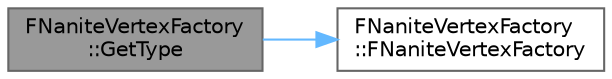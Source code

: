 digraph "FNaniteVertexFactory::GetType"
{
 // INTERACTIVE_SVG=YES
 // LATEX_PDF_SIZE
  bgcolor="transparent";
  edge [fontname=Helvetica,fontsize=10,labelfontname=Helvetica,labelfontsize=10];
  node [fontname=Helvetica,fontsize=10,shape=box,height=0.2,width=0.4];
  rankdir="LR";
  Node1 [id="Node000001",label="FNaniteVertexFactory\l::GetType",height=0.2,width=0.4,color="gray40", fillcolor="grey60", style="filled", fontcolor="black",tooltip=" "];
  Node1 -> Node2 [id="edge1_Node000001_Node000002",color="steelblue1",style="solid",tooltip=" "];
  Node2 [id="Node000002",label="FNaniteVertexFactory\l::FNaniteVertexFactory",height=0.2,width=0.4,color="grey40", fillcolor="white", style="filled",URL="$df/d68/classFNaniteVertexFactory.html#a2ff1a7f14eea359ac38dab4ef0e00b48",tooltip=" "];
}
